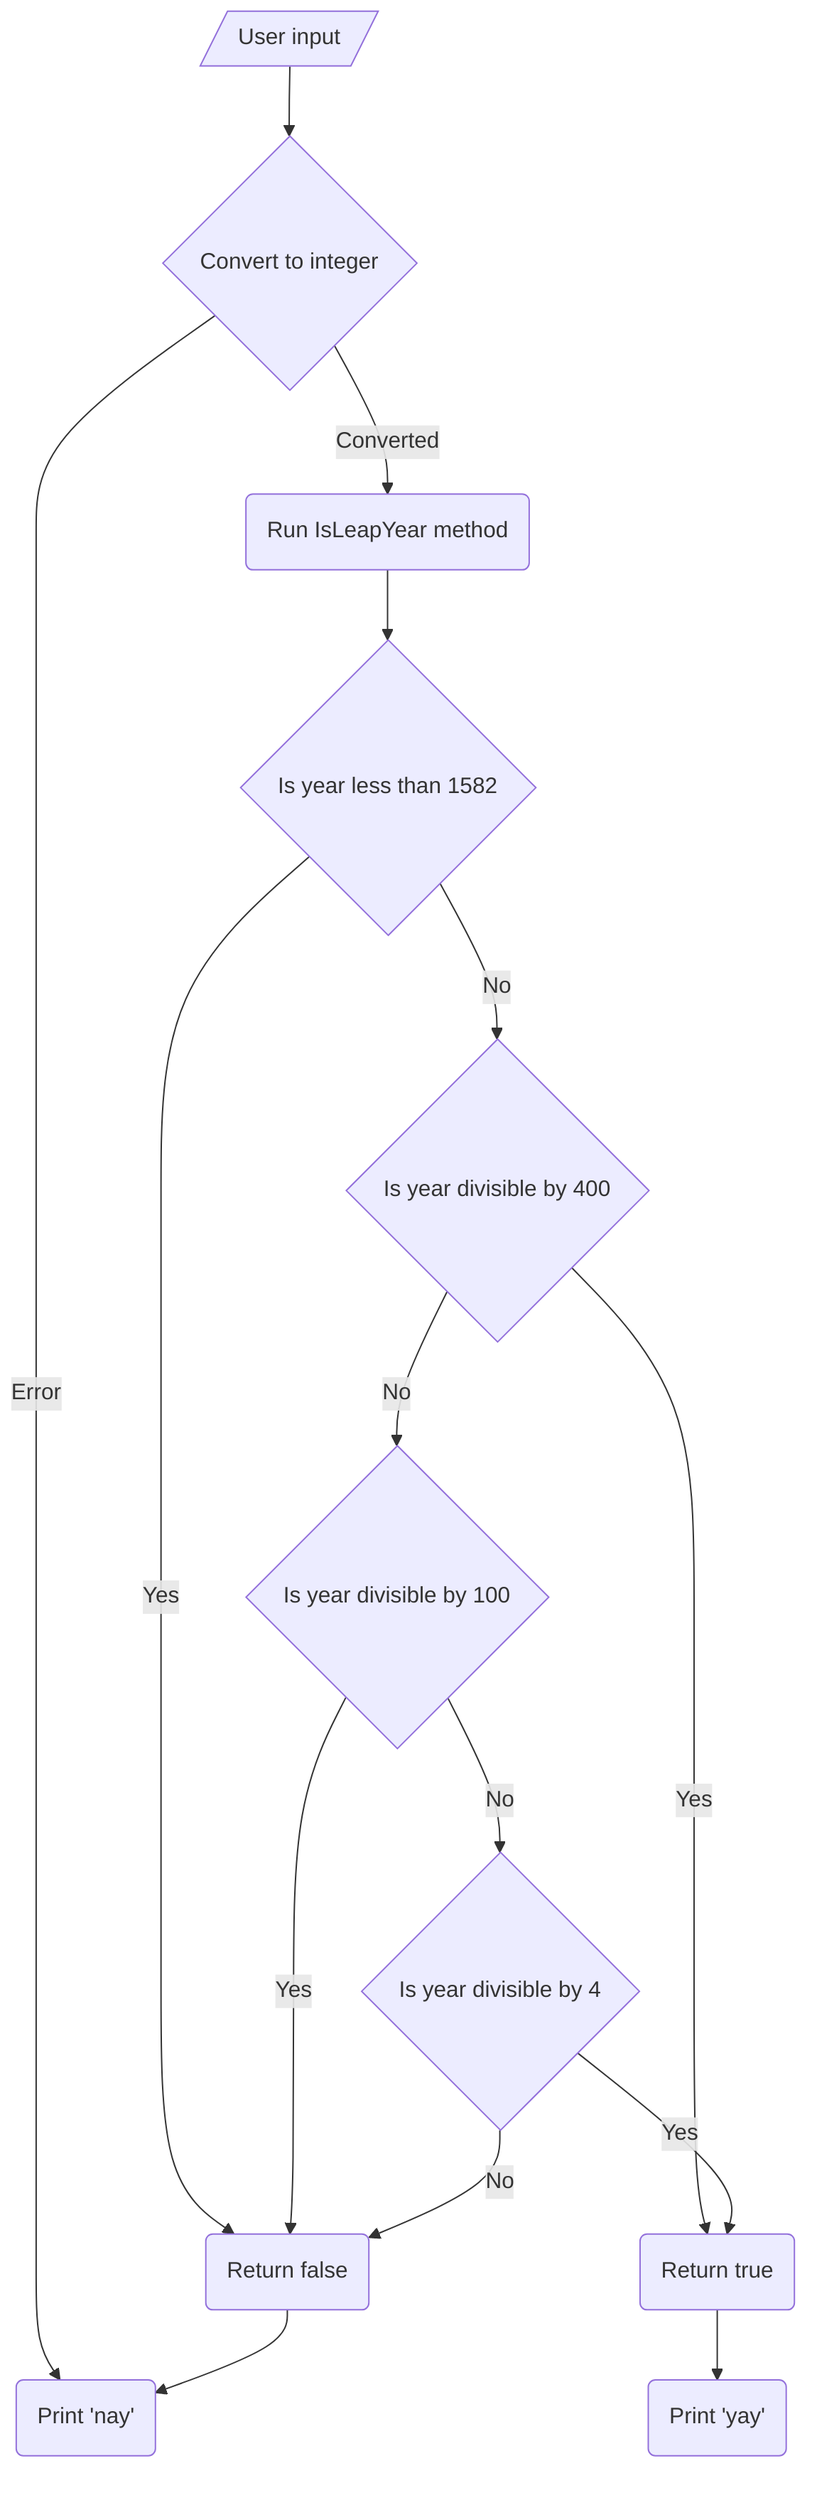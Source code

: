 graph TB
    A[/User input/]
    B{Convert to integer}
    C(Print 'nay')
    E(Print 'yay')
    F(Run IsLeapYear method)
    G{Is year less than 1582}
    H{Is year divisible by 400}
    I{Is year divisible by 100}
    J{Is year divisible by 4}
    K(Return false)
    L(Return true)
    A --> B
    B -- Error --> C
    B -- Converted --> F
    F --> G
    G -- Yes --> K
    G -- No --> H
    H -- Yes --> L
    H -- No --> I
    I -- Yes --> K
    I -- No --> J
    J -- Yes --> L
    J -- No --> K
    K --> C
    L --> E